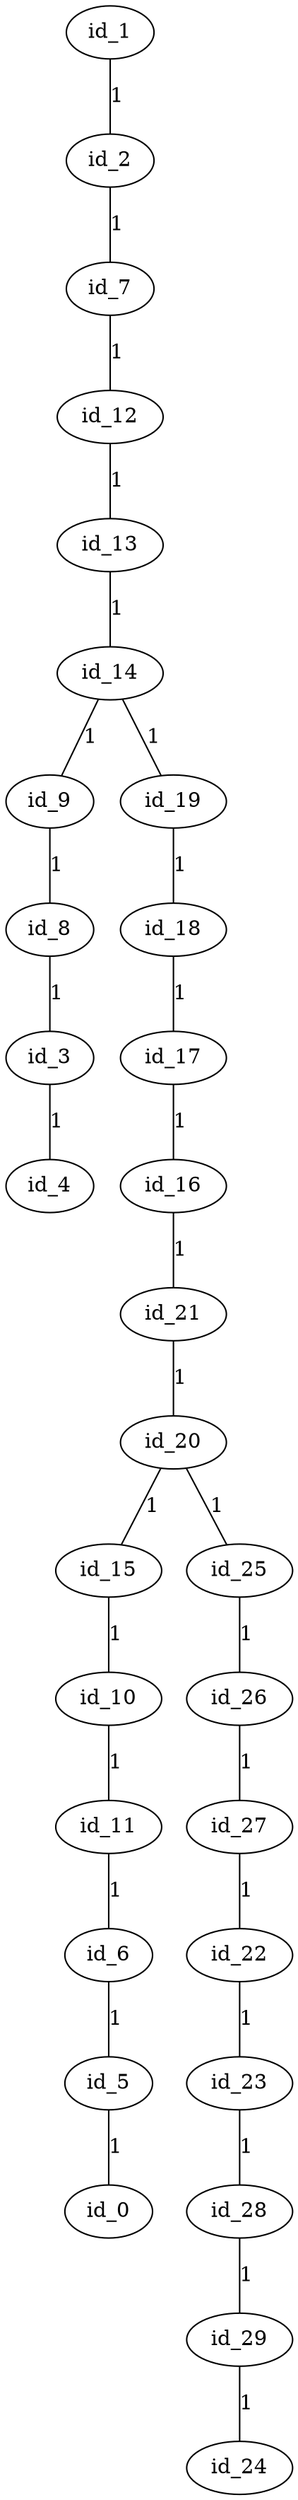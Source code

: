 graph GR{
id_1;
id_2;
id_7;
id_12;
id_13;
id_14;
id_9;
id_8;
id_3;
id_4;
id_19;
id_18;
id_17;
id_16;
id_21;
id_20;
id_15;
id_10;
id_11;
id_6;
id_5;
id_0;
id_25;
id_26;
id_27;
id_22;
id_23;
id_28;
id_29;
id_24;
id_1;
id_1;
id_1;
id_1;
id_1--id_2[label=1];
id_2--id_7[label=1];
id_7--id_12[label=1];
id_12--id_13[label=1];
id_13--id_14[label=1];
id_14--id_9[label=1];
id_9--id_8[label=1];
id_8--id_3[label=1];
id_3--id_4[label=1];
id_14--id_19[label=1];
id_19--id_18[label=1];
id_18--id_17[label=1];
id_17--id_16[label=1];
id_16--id_21[label=1];
id_21--id_20[label=1];
id_20--id_15[label=1];
id_15--id_10[label=1];
id_10--id_11[label=1];
id_11--id_6[label=1];
id_6--id_5[label=1];
id_5--id_0[label=1];
id_20--id_25[label=1];
id_25--id_26[label=1];
id_26--id_27[label=1];
id_27--id_22[label=1];
id_22--id_23[label=1];
id_23--id_28[label=1];
id_28--id_29[label=1];
id_29--id_24[label=1];
}
